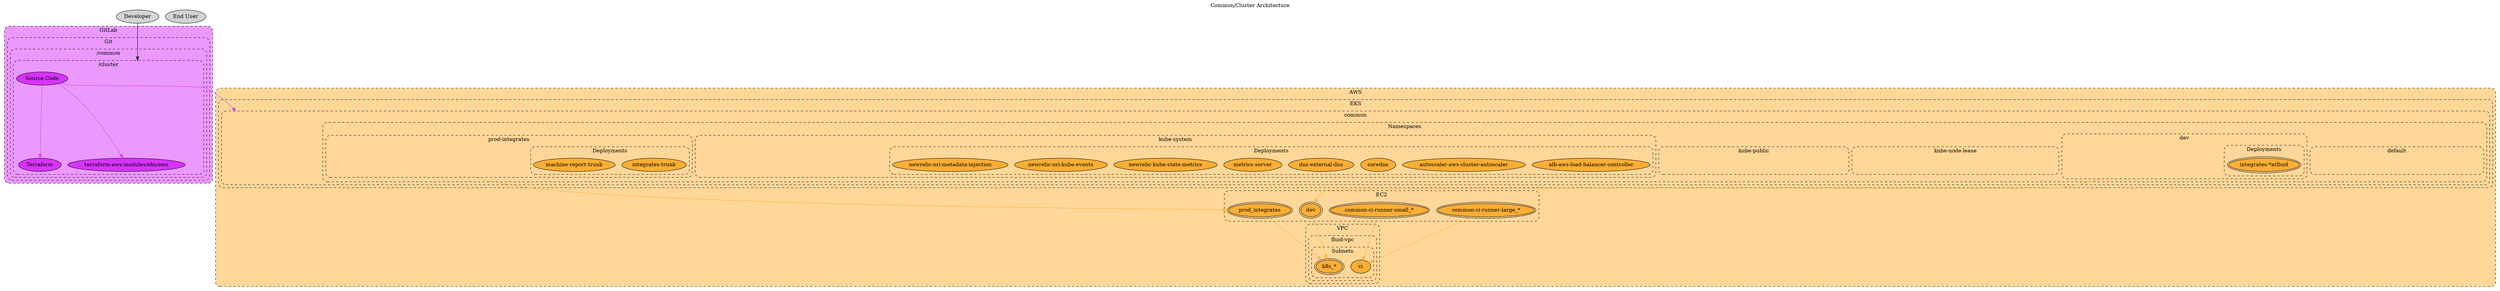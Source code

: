 // SPDX-FileCopyrightText: 2022 Fluid Attacks <development@fluidattacks.com>
//
// SPDX-License-Identifier: MPL-2.0

digraph common {
  label="Common/Cluster Architecture"
  labelloc="t"
  compound="true"
  concentrate="true"
  scale="scalexy"

  node[style="filled"]
  graph[style="dashed,rounded"]

  subgraph cluster_aws {
    label="AWS"
    bgcolor="0.1 0.4 1.0"
    node[fillcolor="0.1 0.8 1.0"]

    subgraph cluster_aws_ec2 {
      label="EC2"

      aws_ec2_common_ci_runner_large[label="common-ci-runner-large_*" peripheries="2"]
      aws_ec2_common_ci_runner_small[label="common-ci-runner-small_*" peripheries="2"]
      aws_ec2_dev[label="dev" peripheries="2"]
      aws_ec2_prod_integrates[label="prod_integrates" peripheries="2"]
    }

    subgraph cluster_aws_eks {
      label="EKS"

      subgraph cluster_aws_eks_common {
        label="common"

        cluster_aws_eks_common[style="invis"]

        subgraph cluster_aws_eks_common_worker_groups {
          label="Worker Groups"
        }

        subgraph cluster_aws_eks_common_namespaces {
          label="Namespaces"

          subgraph cluster_aws_eks_common_namespaces_default {
            label="default"

            cluster_aws_eks_common_namespaces_default[style="invis"]
          }

          subgraph cluster_aws_eks_common_namespaces_dev {
            label="dev"

            subgraph cluster_aws_eks_common_namespaces_dev_deployments {
              label="Deployments"

              aws_eks_common_namespaces_dev_deployments_integrates_atfluid[label="integrates-*atfluid" peripheries="2"]
            }

            cluster_aws_eks_common_namespaces_dev[style="invis"]
          }

          subgraph cluster_aws_eks_common_namespaces_kube_node_lease {
            label="kube-node-lease"

            cluster_aws_eks_common_namespaces_kube_node_lease[style="invis"]
          }

          subgraph cluster_aws_eks_common_namespaces_kube_public {
            label="kube-public"

            cluster_aws_eks_common_namespaces_kube_public[style="invis"]
          }

          subgraph cluster_aws_eks_common_namespaces_kube_system {
            label="kube-system"

            subgraph cluster_aws_eks_common_namespaces_kube_system_deployments {
              label="Deployments"

              cluster_aws_eks_common_namespaces_kube_system_alb_aws_load_balancer_controller[label="alb-aws-load-balancer-controller"]
              cluster_aws_eks_common_namespaces_kube_system_autoscaler_aws_cluster_autoscaler[label="autoscaler-aws-cluster-autoscaler"]
              cluster_aws_eks_common_namespaces_kube_system_coredns[label="coredns"]
              cluster_aws_eks_common_namespaces_kube_system_dns_external_dns[label="dns-external-dns"]
              cluster_aws_eks_common_namespaces_kube_system_metrics_server[label="metrics-server"]
              cluster_aws_eks_common_namespaces_kube_system_newrelic_kube_state_metrics[label="newrelic-kube-state-metrics"]
              cluster_aws_eks_common_namespaces_kube_system_newrelic_nri_kube_events[label="newrelic-nri-kube-events"]
              cluster_aws_eks_common_namespaces_kube_system_newrelic_nri_metadata_injection[label="newrelic-nri-metadata-injection"]
            }

            cluster_aws_eks_common_namespaces_kube_system[style="invis"]
          }

          subgraph cluster_aws_eks_common_namespaces_prod_integrates {
            label="prod-integrates"

            subgraph cluster_aws_eks_common_namespaces_prod_integrates_deployments {
              label="Deployments"

              aws_eks_common_namespaces_prod_integrates_deployments_integrates_trunk[label="integrates-trunk"]
              aws_eks_common_namespaces_prod_integrates_deployments_machine_report_trunk[label="machine-report-trunk"]
            }

            cluster_aws_eks_common_namespaces_prod_integrates[style="invis"]
          }

        }
      }
    }

    subgraph cluster_aws_vpc {
      label="VPC"

      subgraph cluster_aws_vpc_fluid_vpc {
        label="fluid-vpc"

        subgraph cluster_aws_vpc_fluid_vpc_subnets {
          label="Subnets"

          cluster_aws_vpc_fluid_vpc_subnets_ci[label="ci"]
          cluster_aws_vpc_fluid_vpc_subnets_k8s[label="k8s_*", peripheries="2"]
        }
      }
    }
  }

  subgraph cluster_cloudflare {
    label="Cloudflare"
    bgcolor="0.6 0.4 1.0"
    node[fillcolor="0.6 0.8 1.0"]
  }

  subgraph cluster_gitlab {
    label="GitLab"
    bgcolor="0.8 0.4 1.0"
    node[fillcolor="0.8 0.8 1.0"]

    subgraph cluster_gitlab_git {
      label="Git"

      subgraph cluster_gitlab_git_common {
        label="/common"

        subgraph cluster_gitlab_git_common_cluster {
          label="/cluster"

          cluster_gitlab_git_common_cluster[style="invis"]
          gitlab_git_common_cluster[label="Source Code"]
          gitlab_git_common_cluster_terraform[label="Terraform"]
          gitlab_git_common_cluster_terraform_terraform_aws_modules_eks_aws[label="terraform-aws-modules/eks/aws"]
        }
      }
    }
  }

  edge[color="0.1 0.8 1.0"]
  aws_ec2_common_ci_runner_large -> cluster_aws_vpc_fluid_vpc_subnets_ci[]
  aws_ec2_common_ci_runner_small -> cluster_aws_vpc_fluid_vpc_subnets_ci[]
  aws_ec2_dev -> cluster_aws_vpc_fluid_vpc_subnets_k8s[]
  aws_ec2_prod_integrates -> cluster_aws_vpc_fluid_vpc_subnets_k8s[]
  cluster_aws_eks_common_namespaces_dev -> aws_ec2_dev[ltail="cluster_aws_eks_common_namespaces_dev"]
  cluster_aws_eks_common_namespaces_prod_integrates -> aws_ec2_prod_integrates[ltail="cluster_aws_eks_common_namespaces_prod_integrates"]

  edge[color="0.6 0.8 1.0"]

  edge[color="0.8 0.8 1.0"]
  gitlab_git_common_cluster -> cluster_aws_eks_common[lhead="cluster_aws_eks_common"]
  gitlab_git_common_cluster -> gitlab_git_common_cluster_terraform[]
  gitlab_git_common_cluster -> gitlab_git_common_cluster_terraform_terraform_aws_modules_eks_aws[]

  node[fillcolor="/x11/lightgray"]
  customer[label="End User"]
  developer[label="Developer"]

  edge[color="/x11/black"]
  developer -> cluster_gitlab_git_common_cluster[lhead="cluster_gitlab_git_common_cluster"]
}
